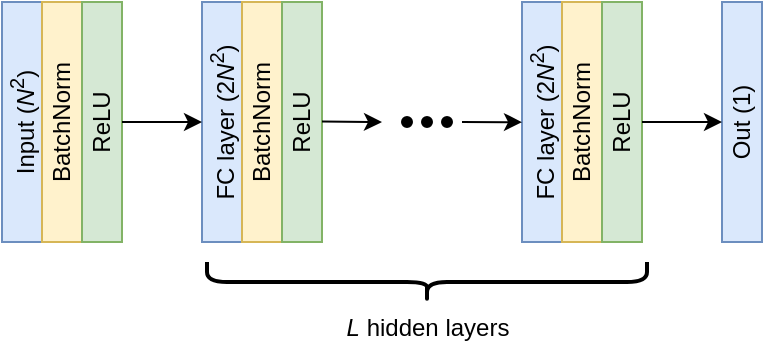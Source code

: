 <mxfile version="21.0.6" type="google"><diagram name="Страница 1" id="oU_V8CAosnO_RC3mbZXC"><mxGraphModel grid="1" page="1" gridSize="10" guides="1" tooltips="1" connect="1" arrows="1" fold="1" pageScale="1" pageWidth="827" pageHeight="1169" math="0" shadow="0"><root><mxCell id="0"/><mxCell id="1" parent="0"/><mxCell id="2iFC6V-EkySjVjRP-ssl-26" value="Input (&lt;i&gt;N&lt;/i&gt;&lt;sup&gt;2&lt;/sup&gt;)" style="rounded=0;whiteSpace=wrap;html=1;direction=south;rotation=-90;fillColor=#dae8fc;strokeColor=#6c8ebf;" vertex="1" parent="1"><mxGeometry x="50" y="130" width="120" height="20" as="geometry"/></mxCell><mxCell id="2iFC6V-EkySjVjRP-ssl-27" value="BatchNorm" style="rounded=0;whiteSpace=wrap;html=1;direction=south;rotation=-90;fillColor=#fff2cc;strokeColor=#d6b656;" vertex="1" parent="1"><mxGeometry x="70" y="130" width="120" height="20" as="geometry"/></mxCell><mxCell id="2iFC6V-EkySjVjRP-ssl-28" value="ReLU" style="rounded=0;whiteSpace=wrap;html=1;direction=south;rotation=-90;fillColor=#d5e8d4;strokeColor=#82b366;" vertex="1" parent="1"><mxGeometry x="90" y="130" width="120" height="20" as="geometry"/></mxCell><mxCell id="2iFC6V-EkySjVjRP-ssl-29" value="FC layer (2&lt;i&gt;N&lt;/i&gt;&lt;sup style=&quot;&quot;&gt;2&lt;/sup&gt;)" style="rounded=0;whiteSpace=wrap;html=1;direction=south;rotation=-90;fillColor=#dae8fc;strokeColor=#6c8ebf;" vertex="1" parent="1"><mxGeometry x="150" y="130" width="120" height="20" as="geometry"/></mxCell><mxCell id="2iFC6V-EkySjVjRP-ssl-35" value="Out (1)" style="rounded=0;whiteSpace=wrap;html=1;direction=south;rotation=-90;fillColor=#dae8fc;strokeColor=#6c8ebf;" vertex="1" parent="1"><mxGeometry x="410" y="130" width="120" height="20" as="geometry"/></mxCell><mxCell id="2iFC6V-EkySjVjRP-ssl-38" value="BatchNorm" style="rounded=0;whiteSpace=wrap;html=1;direction=south;rotation=-90;fillColor=#fff2cc;strokeColor=#d6b656;" vertex="1" parent="1"><mxGeometry x="170" y="130" width="120" height="20" as="geometry"/></mxCell><mxCell id="2iFC6V-EkySjVjRP-ssl-39" value="ReLU" style="rounded=0;whiteSpace=wrap;html=1;direction=south;rotation=-90;fillColor=#d5e8d4;strokeColor=#82b366;" vertex="1" parent="1"><mxGeometry x="190" y="130" width="120" height="20" as="geometry"/></mxCell><mxCell id="2iFC6V-EkySjVjRP-ssl-43" value="FC layer (2&lt;i&gt;N&lt;/i&gt;&lt;sup&gt;2&lt;/sup&gt;)" style="rounded=0;whiteSpace=wrap;html=1;direction=south;rotation=-90;fillColor=#dae8fc;strokeColor=#6c8ebf;" vertex="1" parent="1"><mxGeometry x="310" y="130" width="120" height="20" as="geometry"/></mxCell><mxCell id="2iFC6V-EkySjVjRP-ssl-44" value="BatchNorm" style="rounded=0;whiteSpace=wrap;html=1;direction=south;rotation=-90;fillColor=#fff2cc;strokeColor=#d6b656;" vertex="1" parent="1"><mxGeometry x="330" y="130" width="120" height="20" as="geometry"/></mxCell><mxCell id="2iFC6V-EkySjVjRP-ssl-45" value="ReLU" style="rounded=0;whiteSpace=wrap;html=1;direction=south;rotation=-90;fillColor=#d5e8d4;strokeColor=#82b366;" vertex="1" parent="1"><mxGeometry x="350" y="130" width="120" height="20" as="geometry"/></mxCell><mxCell id="2iFC6V-EkySjVjRP-ssl-46" value="" style="endArrow=classic;html=1;rounded=0;exitX=1;exitY=0.5;exitDx=0;exitDy=0;entryX=0;entryY=0.5;entryDx=0;entryDy=0;" edge="1" parent="1" source="2iFC6V-EkySjVjRP-ssl-28" target="2iFC6V-EkySjVjRP-ssl-29"><mxGeometry width="50" height="50" relative="1" as="geometry"><mxPoint x="230" y="140" as="sourcePoint"/><mxPoint x="280" y="90" as="targetPoint"/></mxGeometry></mxCell><mxCell id="2iFC6V-EkySjVjRP-ssl-47" value="" style="endArrow=classic;html=1;rounded=0;exitX=1;exitY=0.5;exitDx=0;exitDy=0;entryX=0;entryY=0.5;entryDx=0;entryDy=0;" edge="1" parent="1"><mxGeometry width="50" height="50" relative="1" as="geometry"><mxPoint x="420" y="140" as="sourcePoint"/><mxPoint x="460" y="140" as="targetPoint"/></mxGeometry></mxCell><mxCell id="2iFC6V-EkySjVjRP-ssl-48" value="" style="ellipse;whiteSpace=wrap;html=1;fillColor=#000000;" vertex="1" parent="1"><mxGeometry x="300" y="137.5" width="5" height="5" as="geometry"/></mxCell><mxCell id="2iFC6V-EkySjVjRP-ssl-49" value="" style="endArrow=classic;html=1;rounded=0;exitX=1;exitY=0.5;exitDx=0;exitDy=0;" edge="1" parent="1"><mxGeometry width="50" height="50" relative="1" as="geometry"><mxPoint x="260" y="139.8" as="sourcePoint"/><mxPoint x="290" y="140" as="targetPoint"/></mxGeometry></mxCell><mxCell id="2iFC6V-EkySjVjRP-ssl-51" value="" style="ellipse;whiteSpace=wrap;html=1;fillColor=#000000;" vertex="1" parent="1"><mxGeometry x="310" y="137.5" width="5" height="5" as="geometry"/></mxCell><mxCell id="2iFC6V-EkySjVjRP-ssl-54" value="" style="ellipse;whiteSpace=wrap;html=1;fillColor=#000000;" vertex="1" parent="1"><mxGeometry x="320" y="137.5" width="5" height="5" as="geometry"/></mxCell><mxCell id="2iFC6V-EkySjVjRP-ssl-55" value="" style="endArrow=classic;html=1;rounded=0;" edge="1" parent="1"><mxGeometry width="50" height="50" relative="1" as="geometry"><mxPoint x="330" y="140" as="sourcePoint"/><mxPoint x="360" y="140.08" as="targetPoint"/></mxGeometry></mxCell><mxCell id="Tum_U8YXdLe_1d8wmSvZ-1" value="" style="shape=curlyBracket;whiteSpace=wrap;html=1;rounded=1;flipH=1;labelPosition=right;verticalLabelPosition=middle;align=left;verticalAlign=middle;rotation=90;size=0.5;strokeWidth=2;shadow=0;fillStyle=auto;" vertex="1" parent="1"><mxGeometry x="302.5" y="110" width="20" height="220" as="geometry"/></mxCell><mxCell id="Tum_U8YXdLe_1d8wmSvZ-2" value="&lt;i&gt;L&lt;/i&gt; hidden layers" style="text;html=1;strokeColor=none;fillColor=none;align=center;verticalAlign=middle;whiteSpace=wrap;rounded=0;" vertex="1" parent="1"><mxGeometry x="263.75" y="227.5" width="97.5" height="30" as="geometry"/></mxCell></root></mxGraphModel></diagram></mxfile>